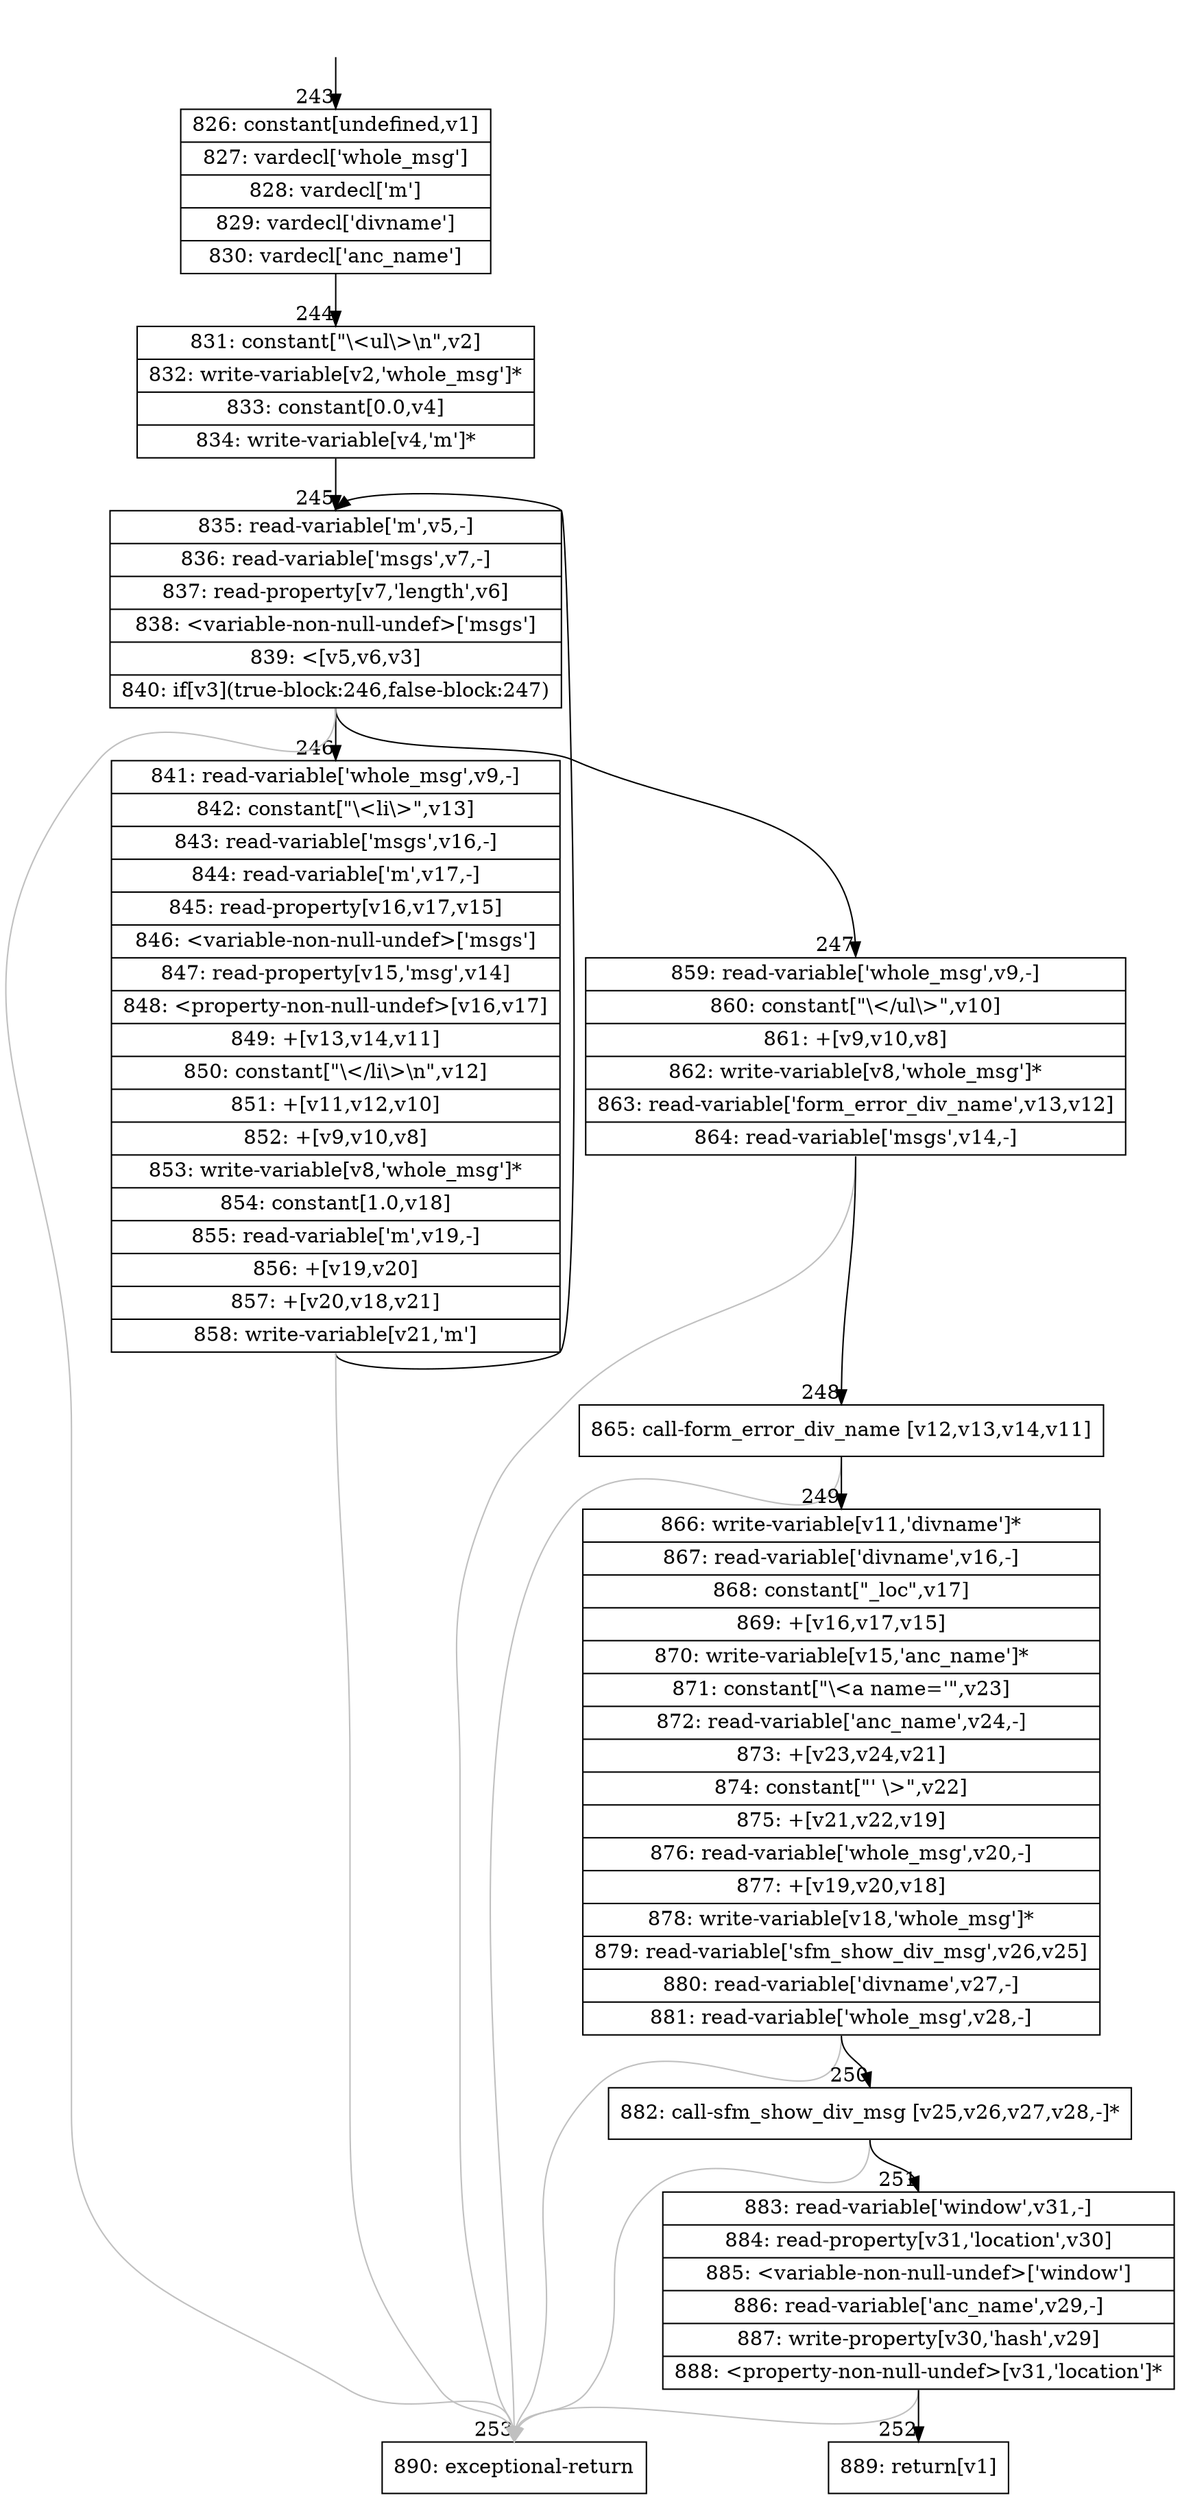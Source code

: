 digraph {
rankdir="TD"
BB_entry27[shape=none,label=""];
BB_entry27 -> BB243 [tailport=s, headport=n, headlabel="    243"]
BB243 [shape=record label="{826: constant[undefined,v1]|827: vardecl['whole_msg']|828: vardecl['m']|829: vardecl['divname']|830: vardecl['anc_name']}" ] 
BB243 -> BB244 [tailport=s, headport=n, headlabel="      244"]
BB244 [shape=record label="{831: constant[\"\\\<ul\\\>\\n\",v2]|832: write-variable[v2,'whole_msg']*|833: constant[0.0,v4]|834: write-variable[v4,'m']*}" ] 
BB244 -> BB245 [tailport=s, headport=n, headlabel="      245"]
BB245 [shape=record label="{835: read-variable['m',v5,-]|836: read-variable['msgs',v7,-]|837: read-property[v7,'length',v6]|838: \<variable-non-null-undef\>['msgs']|839: \<[v5,v6,v3]|840: if[v3](true-block:246,false-block:247)}" ] 
BB245 -> BB246 [tailport=s, headport=n, headlabel="      246"]
BB245 -> BB247 [tailport=s, headport=n, headlabel="      247"]
BB245 -> BB253 [tailport=s, headport=n, color=gray, headlabel="      253"]
BB246 [shape=record label="{841: read-variable['whole_msg',v9,-]|842: constant[\"\\\<li\\\>\",v13]|843: read-variable['msgs',v16,-]|844: read-variable['m',v17,-]|845: read-property[v16,v17,v15]|846: \<variable-non-null-undef\>['msgs']|847: read-property[v15,'msg',v14]|848: \<property-non-null-undef\>[v16,v17]|849: +[v13,v14,v11]|850: constant[\"\\\</li\\\>\\n\",v12]|851: +[v11,v12,v10]|852: +[v9,v10,v8]|853: write-variable[v8,'whole_msg']*|854: constant[1.0,v18]|855: read-variable['m',v19,-]|856: +[v19,v20]|857: +[v20,v18,v21]|858: write-variable[v21,'m']}" ] 
BB246 -> BB245 [tailport=s, headport=n]
BB246 -> BB253 [tailport=s, headport=n, color=gray]
BB247 [shape=record label="{859: read-variable['whole_msg',v9,-]|860: constant[\"\\\</ul\\\>\",v10]|861: +[v9,v10,v8]|862: write-variable[v8,'whole_msg']*|863: read-variable['form_error_div_name',v13,v12]|864: read-variable['msgs',v14,-]}" ] 
BB247 -> BB248 [tailport=s, headport=n, headlabel="      248"]
BB247 -> BB253 [tailport=s, headport=n, color=gray]
BB248 [shape=record label="{865: call-form_error_div_name [v12,v13,v14,v11]}" ] 
BB248 -> BB249 [tailport=s, headport=n, headlabel="      249"]
BB248 -> BB253 [tailport=s, headport=n, color=gray]
BB249 [shape=record label="{866: write-variable[v11,'divname']*|867: read-variable['divname',v16,-]|868: constant[\"_loc\",v17]|869: +[v16,v17,v15]|870: write-variable[v15,'anc_name']*|871: constant[\"\\\<a name='\",v23]|872: read-variable['anc_name',v24,-]|873: +[v23,v24,v21]|874: constant[\"' \\\>\",v22]|875: +[v21,v22,v19]|876: read-variable['whole_msg',v20,-]|877: +[v19,v20,v18]|878: write-variable[v18,'whole_msg']*|879: read-variable['sfm_show_div_msg',v26,v25]|880: read-variable['divname',v27,-]|881: read-variable['whole_msg',v28,-]}" ] 
BB249 -> BB250 [tailport=s, headport=n, headlabel="      250"]
BB249 -> BB253 [tailport=s, headport=n, color=gray]
BB250 [shape=record label="{882: call-sfm_show_div_msg [v25,v26,v27,v28,-]*}" ] 
BB250 -> BB251 [tailport=s, headport=n, headlabel="      251"]
BB250 -> BB253 [tailport=s, headport=n, color=gray]
BB251 [shape=record label="{883: read-variable['window',v31,-]|884: read-property[v31,'location',v30]|885: \<variable-non-null-undef\>['window']|886: read-variable['anc_name',v29,-]|887: write-property[v30,'hash',v29]|888: \<property-non-null-undef\>[v31,'location']*}" ] 
BB251 -> BB252 [tailport=s, headport=n, headlabel="      252"]
BB251 -> BB253 [tailport=s, headport=n, color=gray]
BB252 [shape=record label="{889: return[v1]}" ] 
BB253 [shape=record label="{890: exceptional-return}" ] 
//#$~ 363
}
